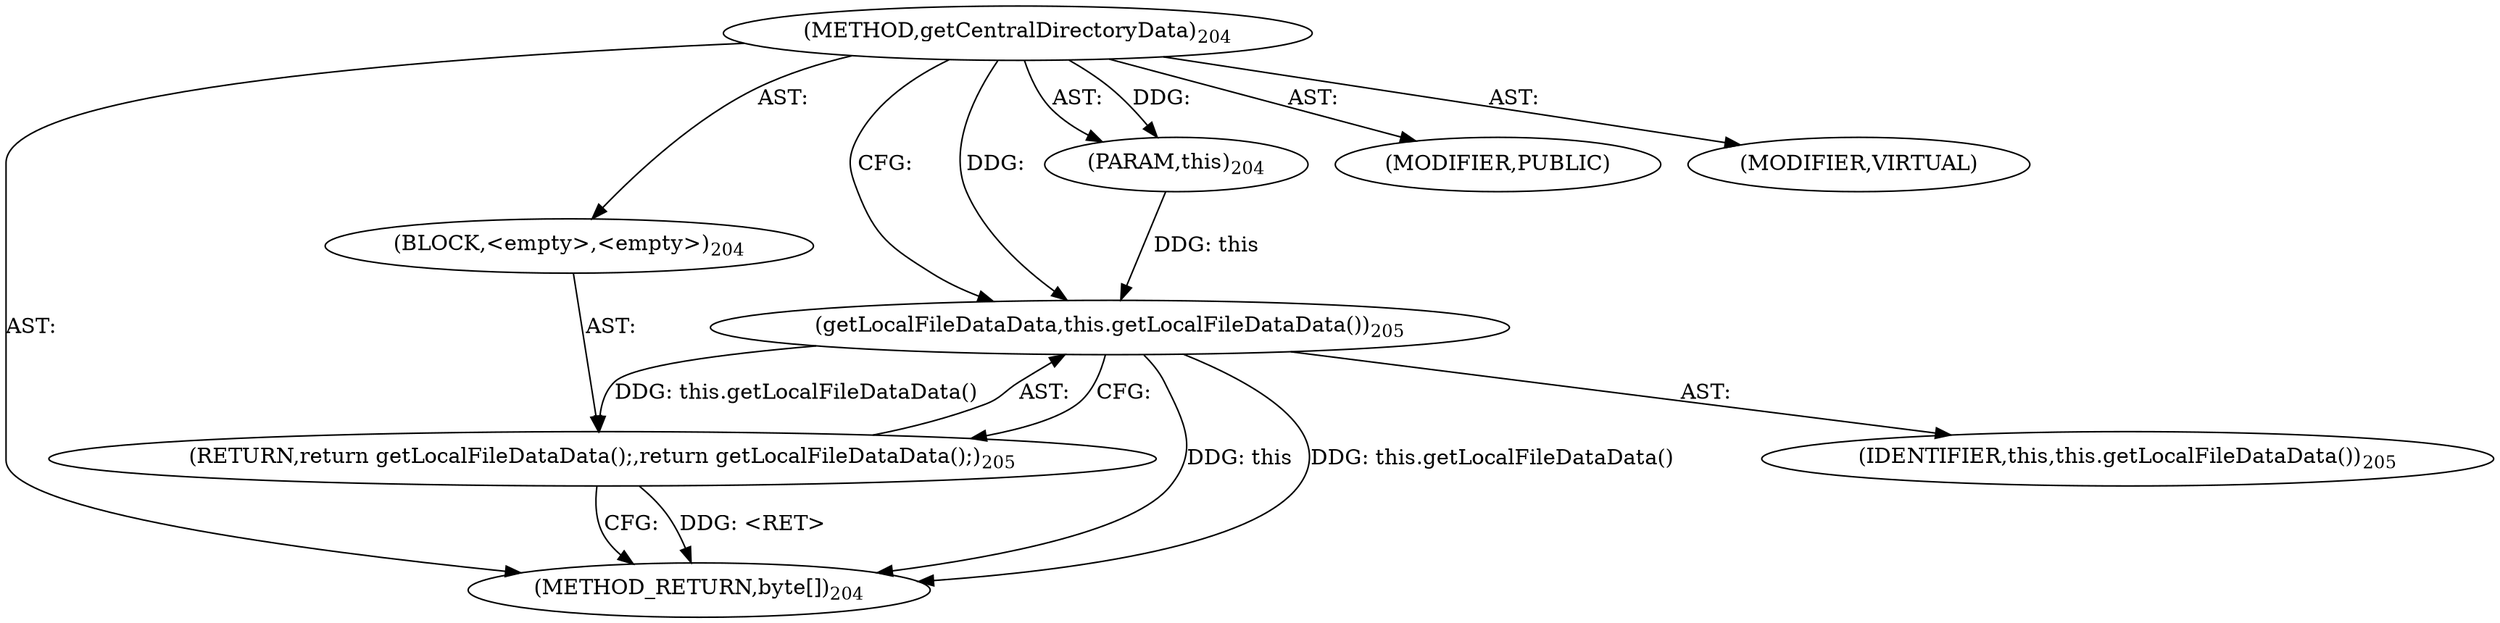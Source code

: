 digraph "getCentralDirectoryData" {  
"111669149701" [label = <(METHOD,getCentralDirectoryData)<SUB>204</SUB>> ]
"115964116995" [label = <(PARAM,this)<SUB>204</SUB>> ]
"25769803787" [label = <(BLOCK,&lt;empty&gt;,&lt;empty&gt;)<SUB>204</SUB>> ]
"146028888068" [label = <(RETURN,return getLocalFileDataData();,return getLocalFileDataData();)<SUB>205</SUB>> ]
"30064771152" [label = <(getLocalFileDataData,this.getLocalFileDataData())<SUB>205</SUB>> ]
"68719476743" [label = <(IDENTIFIER,this,this.getLocalFileDataData())<SUB>205</SUB>> ]
"133143986194" [label = <(MODIFIER,PUBLIC)> ]
"133143986195" [label = <(MODIFIER,VIRTUAL)> ]
"128849018885" [label = <(METHOD_RETURN,byte[])<SUB>204</SUB>> ]
  "111669149701" -> "115964116995"  [ label = "AST: "] 
  "111669149701" -> "25769803787"  [ label = "AST: "] 
  "111669149701" -> "133143986194"  [ label = "AST: "] 
  "111669149701" -> "133143986195"  [ label = "AST: "] 
  "111669149701" -> "128849018885"  [ label = "AST: "] 
  "25769803787" -> "146028888068"  [ label = "AST: "] 
  "146028888068" -> "30064771152"  [ label = "AST: "] 
  "30064771152" -> "68719476743"  [ label = "AST: "] 
  "146028888068" -> "128849018885"  [ label = "CFG: "] 
  "30064771152" -> "146028888068"  [ label = "CFG: "] 
  "111669149701" -> "30064771152"  [ label = "CFG: "] 
  "146028888068" -> "128849018885"  [ label = "DDG: &lt;RET&gt;"] 
  "30064771152" -> "128849018885"  [ label = "DDG: this"] 
  "30064771152" -> "128849018885"  [ label = "DDG: this.getLocalFileDataData()"] 
  "111669149701" -> "115964116995"  [ label = "DDG: "] 
  "30064771152" -> "146028888068"  [ label = "DDG: this.getLocalFileDataData()"] 
  "115964116995" -> "30064771152"  [ label = "DDG: this"] 
  "111669149701" -> "30064771152"  [ label = "DDG: "] 
}
